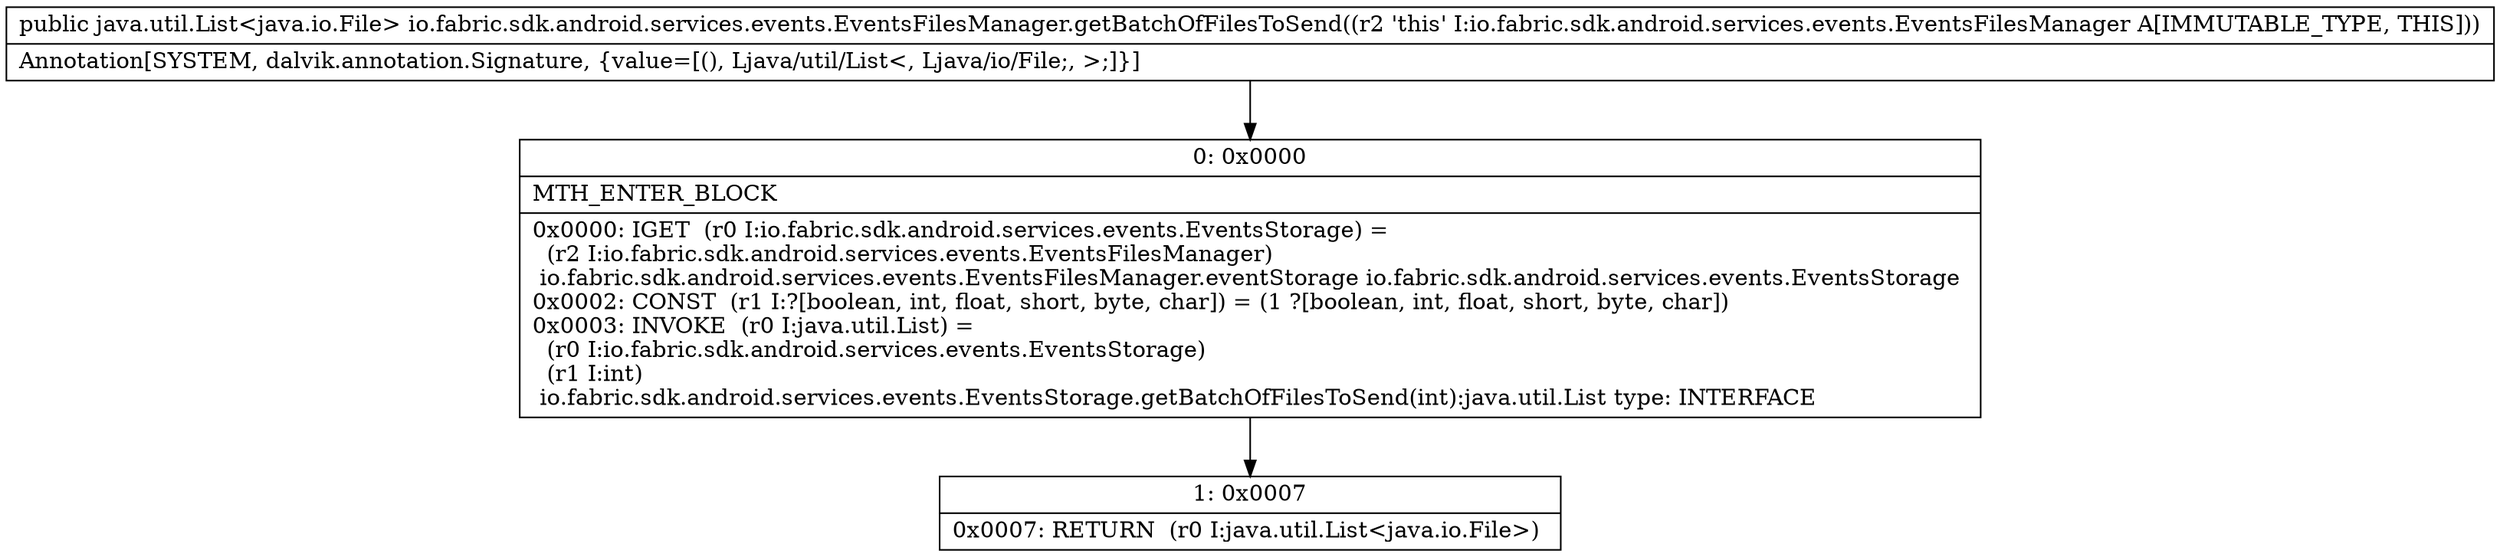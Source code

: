 digraph "CFG forio.fabric.sdk.android.services.events.EventsFilesManager.getBatchOfFilesToSend()Ljava\/util\/List;" {
Node_0 [shape=record,label="{0\:\ 0x0000|MTH_ENTER_BLOCK\l|0x0000: IGET  (r0 I:io.fabric.sdk.android.services.events.EventsStorage) = \l  (r2 I:io.fabric.sdk.android.services.events.EventsFilesManager)\l io.fabric.sdk.android.services.events.EventsFilesManager.eventStorage io.fabric.sdk.android.services.events.EventsStorage \l0x0002: CONST  (r1 I:?[boolean, int, float, short, byte, char]) = (1 ?[boolean, int, float, short, byte, char]) \l0x0003: INVOKE  (r0 I:java.util.List) = \l  (r0 I:io.fabric.sdk.android.services.events.EventsStorage)\l  (r1 I:int)\l io.fabric.sdk.android.services.events.EventsStorage.getBatchOfFilesToSend(int):java.util.List type: INTERFACE \l}"];
Node_1 [shape=record,label="{1\:\ 0x0007|0x0007: RETURN  (r0 I:java.util.List\<java.io.File\>) \l}"];
MethodNode[shape=record,label="{public java.util.List\<java.io.File\> io.fabric.sdk.android.services.events.EventsFilesManager.getBatchOfFilesToSend((r2 'this' I:io.fabric.sdk.android.services.events.EventsFilesManager A[IMMUTABLE_TYPE, THIS]))  | Annotation[SYSTEM, dalvik.annotation.Signature, \{value=[(), Ljava\/util\/List\<, Ljava\/io\/File;, \>;]\}]\l}"];
MethodNode -> Node_0;
Node_0 -> Node_1;
}

